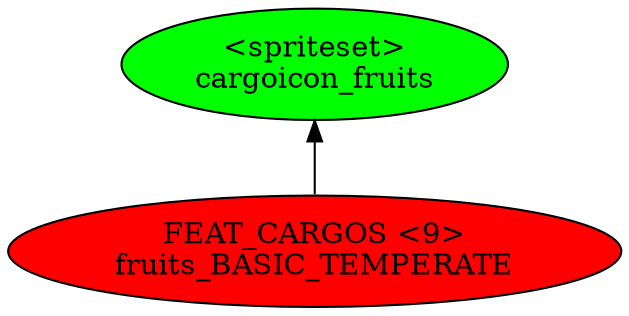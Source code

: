digraph {
rankdir="BT"
cargoicon_fruits [fillcolor=green style="filled" label="<spriteset>\ncargoicon_fruits"]
fruits_BASIC_TEMPERATE [fillcolor=red style="filled" label="FEAT_CARGOS <9>\nfruits_BASIC_TEMPERATE"]
fruits_BASIC_TEMPERATE->cargoicon_fruits
}
